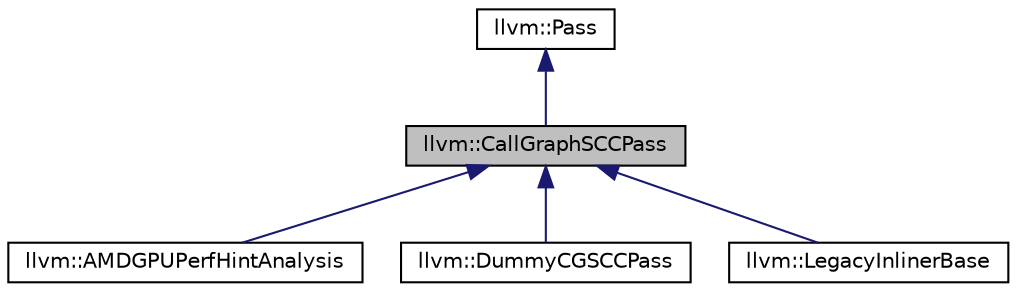 digraph "llvm::CallGraphSCCPass"
{
 // LATEX_PDF_SIZE
  bgcolor="transparent";
  edge [fontname="Helvetica",fontsize="10",labelfontname="Helvetica",labelfontsize="10"];
  node [fontname="Helvetica",fontsize="10",shape=record];
  Node1 [label="llvm::CallGraphSCCPass",height=0.2,width=0.4,color="black", fillcolor="grey75", style="filled", fontcolor="black",tooltip=" "];
  Node2 -> Node1 [dir="back",color="midnightblue",fontsize="10",style="solid",fontname="Helvetica"];
  Node2 [label="llvm::Pass",height=0.2,width=0.4,color="black",URL="$classllvm_1_1Pass.html",tooltip="Pass interface - Implemented by all 'passes'."];
  Node1 -> Node3 [dir="back",color="midnightblue",fontsize="10",style="solid",fontname="Helvetica"];
  Node3 [label="llvm::AMDGPUPerfHintAnalysis",height=0.2,width=0.4,color="black",URL="$structllvm_1_1AMDGPUPerfHintAnalysis.html",tooltip=" "];
  Node1 -> Node4 [dir="back",color="midnightblue",fontsize="10",style="solid",fontname="Helvetica"];
  Node4 [label="llvm::DummyCGSCCPass",height=0.2,width=0.4,color="black",URL="$classllvm_1_1DummyCGSCCPass.html",tooltip="This pass is required by interprocedural register allocation."];
  Node1 -> Node5 [dir="back",color="midnightblue",fontsize="10",style="solid",fontname="Helvetica"];
  Node5 [label="llvm::LegacyInlinerBase",height=0.2,width=0.4,color="black",URL="$structllvm_1_1LegacyInlinerBase.html",tooltip="This class contains all of the helper code which is used to perform the inlining operations that do n..."];
}
